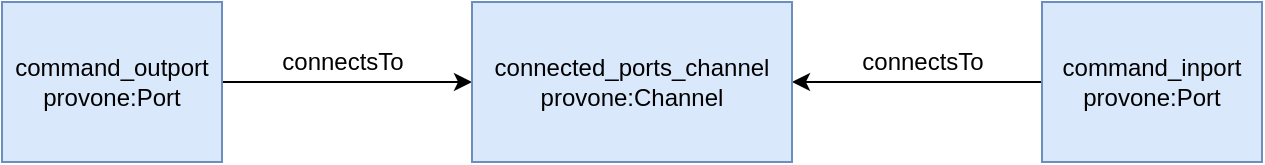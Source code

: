 <mxfile version="13.0.3" type="device"><diagram id="LBEcAoloniWjhl2CxKZm" name="Page-1"><mxGraphModel dx="1106" dy="757" grid="1" gridSize="10" guides="1" tooltips="1" connect="1" arrows="1" fold="1" page="1" pageScale="1" pageWidth="850" pageHeight="1100" math="0" shadow="0"><root><mxCell id="0"/><mxCell id="1" parent="0"/><mxCell id="IFmWHVQ_NFo6qarsc7GE-4" style="edgeStyle=orthogonalEdgeStyle;rounded=0;orthogonalLoop=1;jettySize=auto;html=1;exitX=1;exitY=0.5;exitDx=0;exitDy=0;" edge="1" parent="1" source="IFmWHVQ_NFo6qarsc7GE-1" target="IFmWHVQ_NFo6qarsc7GE-3"><mxGeometry relative="1" as="geometry"/></mxCell><mxCell id="IFmWHVQ_NFo6qarsc7GE-1" value="command_outport&lt;br&gt;provone:Port" style="whiteSpace=wrap;html=1;aspect=fixed;fillColor=#dae8fc;strokeColor=#6c8ebf;" vertex="1" parent="1"><mxGeometry x="110" y="350" width="110" height="80" as="geometry"/></mxCell><mxCell id="IFmWHVQ_NFo6qarsc7GE-5" style="edgeStyle=orthogonalEdgeStyle;rounded=0;orthogonalLoop=1;jettySize=auto;html=1;exitX=0;exitY=0.5;exitDx=0;exitDy=0;" edge="1" parent="1" source="IFmWHVQ_NFo6qarsc7GE-2" target="IFmWHVQ_NFo6qarsc7GE-3"><mxGeometry relative="1" as="geometry"/></mxCell><mxCell id="IFmWHVQ_NFo6qarsc7GE-2" value="command_inport&lt;br&gt;provone:Port" style="whiteSpace=wrap;html=1;aspect=fixed;fillColor=#dae8fc;strokeColor=#6c8ebf;" vertex="1" parent="1"><mxGeometry x="630" y="350" width="110" height="80" as="geometry"/></mxCell><mxCell id="IFmWHVQ_NFo6qarsc7GE-3" value="connected_ports_channel&lt;br&gt;provone:Channel" style="whiteSpace=wrap;html=1;aspect=fixed;fillColor=#dae8fc;strokeColor=#6c8ebf;" vertex="1" parent="1"><mxGeometry x="345" y="350" width="160" height="80" as="geometry"/></mxCell><mxCell id="IFmWHVQ_NFo6qarsc7GE-6" value="connectsTo" style="text;html=1;align=center;verticalAlign=middle;resizable=0;points=[];autosize=1;" vertex="1" parent="1"><mxGeometry x="530" y="370" width="80" height="20" as="geometry"/></mxCell><mxCell id="IFmWHVQ_NFo6qarsc7GE-9" value="connectsTo" style="text;html=1;align=center;verticalAlign=middle;resizable=0;points=[];autosize=1;" vertex="1" parent="1"><mxGeometry x="240" y="370" width="80" height="20" as="geometry"/></mxCell></root></mxGraphModel></diagram></mxfile>